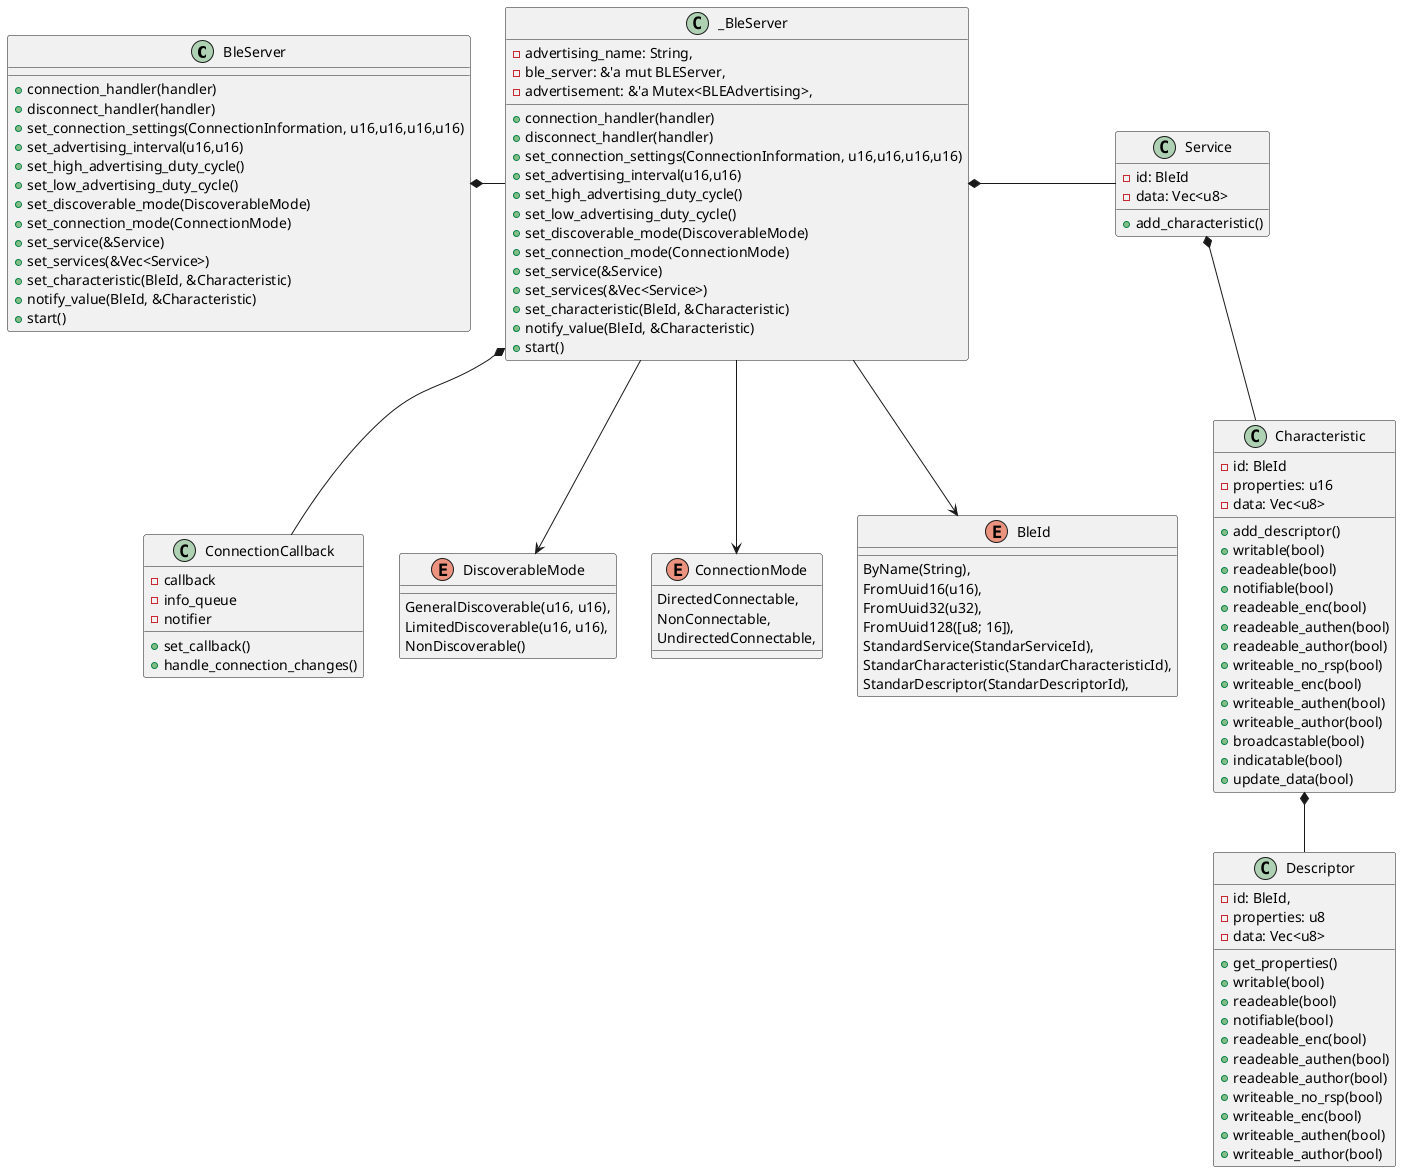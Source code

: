 @startuml Ble Server


class BleServer{
    + connection_handler(handler)
    + disconnect_handler(handler)
    + set_connection_settings(ConnectionInformation, u16,u16,u16,u16)
    + set_advertising_interval(u16,u16)
    + set_high_advertising_duty_cycle()
    + set_low_advertising_duty_cycle()
    + set_discoverable_mode(DiscoverableMode)
    + set_connection_mode(ConnectionMode)
    + set_service(&Service)
    + set_services(&Vec<Service>)
    + set_characteristic(BleId, &Characteristic)
    + notify_value(BleId, &Characteristic)
    + start()

}

class _BleServer{
    - advertising_name: String,
    - ble_server: &'a mut BLEServer,
    - advertisement: &'a Mutex<BLEAdvertising>,
    + connection_handler(handler)
    + disconnect_handler(handler)
    + set_connection_settings(ConnectionInformation, u16,u16,u16,u16)
    + set_advertising_interval(u16,u16)
    + set_high_advertising_duty_cycle()
    + set_low_advertising_duty_cycle()
    + set_discoverable_mode(DiscoverableMode)
    + set_connection_mode(ConnectionMode)
    + set_service(&Service)
    + set_services(&Vec<Service>)
    + set_characteristic(BleId, &Characteristic)
    + notify_value(BleId, &Characteristic)
    + start()
}

class ConnectionCallback{
    -callback
    -info_queue
    -notifier
    +set_callback()
    +handle_connection_changes()
}

class Service {
    - id: BleId
    - data: Vec<u8>
    + add_characteristic()
    
} 

class Characteristic{
    - id: BleId
    - properties: u16
    - data: Vec<u8>
    + add_descriptor()
    + writable(bool)
    + readeable(bool)
    + notifiable(bool)
    + readeable_enc(bool)
    + readeable_authen(bool)
    + readeable_author(bool)
    + writeable_no_rsp(bool)
    + writeable_enc(bool)
    + writeable_authen(bool)
    + writeable_author(bool)
    + broadcastable(bool)
    + indicatable(bool)
    + update_data(bool)
}

class Descriptor{
    - id: BleId,
    - properties: u8
    - data: Vec<u8>
    + get_properties()
    + writable(bool)
    + readeable(bool)
    + notifiable(bool)
    + readeable_enc(bool)
    + readeable_authen(bool)
    + readeable_author(bool)
    + writeable_no_rsp(bool)
    + writeable_enc(bool)
    + writeable_authen(bool)
    + writeable_author(bool)
}

enum DiscoverableMode {
    GeneralDiscoverable(u16, u16),
    LimitedDiscoverable(u16, u16), 
    NonDiscoverable()
}

enum ConnectionMode {
    DirectedConnectable,
    NonConnectable,
    UndirectedConnectable,
}

enum BleId {
    ByName(String),
    FromUuid16(u16),
    FromUuid32(u32),
    FromUuid128([u8; 16]),
    StandardService(StandarServiceId),
    StandarCharacteristic(StandarCharacteristicId),
    StandarDescriptor(StandarDescriptorId),
}

BleServer *-right- _BleServer
_BleServer *- Service
_BleServer *-- ConnectionCallback
Service *-- Characteristic
Characteristic  *-- Descriptor
_BleServer --> DiscoverableMode
_BleServer --> ConnectionMode
_BleServer --> BleId



@enduml